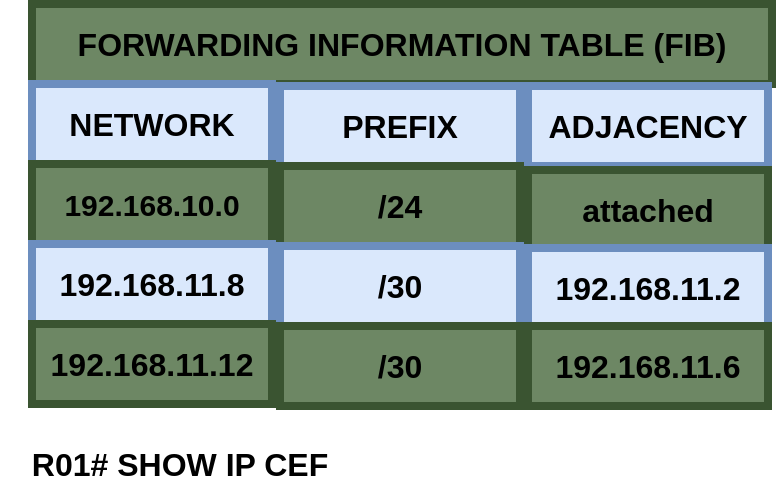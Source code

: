 <mxfile version="22.1.16" type="device">
  <diagram name="Página-1" id="00M8zRfkyxRggsTmf3tM">
    <mxGraphModel dx="1194" dy="716" grid="1" gridSize="10" guides="1" tooltips="1" connect="1" arrows="1" fold="1" page="1" pageScale="1" pageWidth="827" pageHeight="1169" math="0" shadow="0">
      <root>
        <mxCell id="0" />
        <mxCell id="1" parent="0" />
        <mxCell id="mPJ2v4zrO77l32GKz1xa-1" value="" style="rounded=0;whiteSpace=wrap;html=1;strokeWidth=4;fillColor=#6d8764;strokeColor=#3A5431;fontColor=#ffffff;" vertex="1" parent="1">
          <mxGeometry x="120" y="200" width="370" height="40" as="geometry" />
        </mxCell>
        <mxCell id="mPJ2v4zrO77l32GKz1xa-2" value="" style="rounded=0;whiteSpace=wrap;html=1;strokeWidth=4;fillColor=#dae8fc;strokeColor=#6c8ebf;" vertex="1" parent="1">
          <mxGeometry x="120" y="240" width="120" height="40" as="geometry" />
        </mxCell>
        <mxCell id="mPJ2v4zrO77l32GKz1xa-3" value="NETWORK" style="text;html=1;strokeColor=none;fillColor=none;align=center;verticalAlign=middle;whiteSpace=wrap;rounded=0;fontSize=16;fontStyle=1" vertex="1" parent="1">
          <mxGeometry x="130" y="245" width="100" height="30" as="geometry" />
        </mxCell>
        <mxCell id="mPJ2v4zrO77l32GKz1xa-4" value="FORWARDING INFORMATION TABLE (FIB)" style="text;html=1;strokeColor=none;fillColor=none;align=center;verticalAlign=middle;whiteSpace=wrap;rounded=0;fontSize=16;fontStyle=1" vertex="1" parent="1">
          <mxGeometry x="140" y="205" width="330" height="30" as="geometry" />
        </mxCell>
        <mxCell id="mPJ2v4zrO77l32GKz1xa-5" value="" style="rounded=0;whiteSpace=wrap;html=1;strokeWidth=4;fillColor=#6d8764;strokeColor=#3A5431;fontColor=#ffffff;" vertex="1" parent="1">
          <mxGeometry x="120" y="280" width="120" height="40" as="geometry" />
        </mxCell>
        <mxCell id="mPJ2v4zrO77l32GKz1xa-7" value="" style="rounded=0;whiteSpace=wrap;html=1;strokeWidth=4;fillColor=#dae8fc;strokeColor=#6c8ebf;" vertex="1" parent="1">
          <mxGeometry x="120" y="320" width="120" height="40" as="geometry" />
        </mxCell>
        <UserObject label="192.168.11.8" link="192.168.11.8" id="mPJ2v4zrO77l32GKz1xa-8">
          <mxCell style="text;html=1;strokeColor=none;fillColor=none;align=center;verticalAlign=middle;whiteSpace=wrap;rounded=0;fontSize=16;fontStyle=1" vertex="1" parent="1">
            <mxGeometry x="130" y="325" width="100" height="30" as="geometry" />
          </mxCell>
        </UserObject>
        <mxCell id="mPJ2v4zrO77l32GKz1xa-9" value="" style="rounded=0;whiteSpace=wrap;html=1;strokeWidth=4;fillColor=#6d8764;fontColor=#ffffff;strokeColor=#3A5431;" vertex="1" parent="1">
          <mxGeometry x="120" y="360" width="120" height="40" as="geometry" />
        </mxCell>
        <mxCell id="mPJ2v4zrO77l32GKz1xa-10" value="192.168.11.12" style="text;html=1;strokeColor=none;fillColor=#6d8764;align=center;verticalAlign=middle;whiteSpace=wrap;rounded=0;fontSize=16;fontStyle=1;fontColor=#000000;" vertex="1" parent="1">
          <mxGeometry x="130" y="365" width="100" height="30" as="geometry" />
        </mxCell>
        <mxCell id="mPJ2v4zrO77l32GKz1xa-11" value="" style="rounded=0;whiteSpace=wrap;html=1;strokeWidth=4;fillColor=#dae8fc;strokeColor=#6c8ebf;" vertex="1" parent="1">
          <mxGeometry x="244" y="241" width="120" height="40" as="geometry" />
        </mxCell>
        <mxCell id="mPJ2v4zrO77l32GKz1xa-12" value="PREFIX" style="text;html=1;strokeColor=none;fillColor=none;align=center;verticalAlign=middle;whiteSpace=wrap;rounded=0;fontSize=16;fontStyle=1" vertex="1" parent="1">
          <mxGeometry x="254" y="246" width="100" height="30" as="geometry" />
        </mxCell>
        <mxCell id="mPJ2v4zrO77l32GKz1xa-13" value="" style="rounded=0;whiteSpace=wrap;html=1;strokeWidth=4;fillColor=#dae8fc;strokeColor=#6c8ebf;" vertex="1" parent="1">
          <mxGeometry x="368" y="241" width="120" height="40" as="geometry" />
        </mxCell>
        <mxCell id="mPJ2v4zrO77l32GKz1xa-14" value="ADJACENCY" style="text;html=1;strokeColor=none;fillColor=none;align=center;verticalAlign=middle;whiteSpace=wrap;rounded=0;fontSize=16;fontStyle=1" vertex="1" parent="1">
          <mxGeometry x="378" y="246" width="100" height="30" as="geometry" />
        </mxCell>
        <mxCell id="mPJ2v4zrO77l32GKz1xa-19" value="" style="rounded=0;whiteSpace=wrap;html=1;strokeWidth=4;fillColor=#6d8764;fontColor=#ffffff;strokeColor=#3A5431;" vertex="1" parent="1">
          <mxGeometry x="244" y="281" width="120" height="40" as="geometry" />
        </mxCell>
        <UserObject label="/24" link="192.168.10.0" id="mPJ2v4zrO77l32GKz1xa-20">
          <mxCell style="text;html=1;strokeColor=none;fillColor=none;align=center;verticalAlign=middle;whiteSpace=wrap;rounded=0;fontSize=16;fontStyle=1" vertex="1" parent="1">
            <mxGeometry x="254" y="286" width="100" height="30" as="geometry" />
          </mxCell>
        </UserObject>
        <mxCell id="mPJ2v4zrO77l32GKz1xa-21" value="" style="rounded=0;whiteSpace=wrap;html=1;strokeWidth=4;fillColor=#dae8fc;strokeColor=#6c8ebf;" vertex="1" parent="1">
          <mxGeometry x="244" y="321" width="120" height="40" as="geometry" />
        </mxCell>
        <mxCell id="mPJ2v4zrO77l32GKz1xa-22" value="/30" style="text;html=1;strokeColor=none;fillColor=none;align=center;verticalAlign=middle;whiteSpace=wrap;rounded=0;fontSize=16;fontStyle=1" vertex="1" parent="1">
          <mxGeometry x="254" y="326" width="100" height="30" as="geometry" />
        </mxCell>
        <mxCell id="mPJ2v4zrO77l32GKz1xa-23" value="" style="rounded=0;whiteSpace=wrap;html=1;strokeWidth=4;fillColor=#6d8764;fontColor=#ffffff;strokeColor=#3A5431;" vertex="1" parent="1">
          <mxGeometry x="244" y="361" width="120" height="40" as="geometry" />
        </mxCell>
        <mxCell id="mPJ2v4zrO77l32GKz1xa-24" value="/30" style="text;html=1;strokeColor=none;fillColor=none;align=center;verticalAlign=middle;whiteSpace=wrap;rounded=0;fontSize=16;fontStyle=1;fontColor=#000000;" vertex="1" parent="1">
          <mxGeometry x="254" y="366" width="100" height="30" as="geometry" />
        </mxCell>
        <mxCell id="mPJ2v4zrO77l32GKz1xa-25" value="&lt;font color=&quot;#000000&quot; style=&quot;font-size: 16px;&quot;&gt;&lt;b style=&quot;font-size: 16px;&quot;&gt;attached&lt;/b&gt;&lt;/font&gt;" style="rounded=0;whiteSpace=wrap;html=1;strokeWidth=4;fillColor=#6d8764;fontColor=#ffffff;strokeColor=#3A5431;fontSize=16;" vertex="1" parent="1">
          <mxGeometry x="368" y="283" width="120" height="40" as="geometry" />
        </mxCell>
        <UserObject label="192.168.11.2" link="192.168.11.2" id="mPJ2v4zrO77l32GKz1xa-27">
          <mxCell style="rounded=0;whiteSpace=wrap;html=1;strokeWidth=4;fillColor=#dae8fc;strokeColor=#6c8ebf;fontSize=16;fontStyle=1" vertex="1" parent="1">
            <mxGeometry x="368" y="322" width="120" height="40" as="geometry" />
          </mxCell>
        </UserObject>
        <mxCell id="mPJ2v4zrO77l32GKz1xa-29" value="&lt;font style=&quot;font-size: 16px;&quot; color=&quot;#000000&quot;&gt;&lt;b&gt;192.168.11.6&lt;/b&gt;&lt;/font&gt;" style="rounded=0;whiteSpace=wrap;html=1;strokeWidth=4;fillColor=#6d8764;fontColor=#ffffff;strokeColor=#3A5431;" vertex="1" parent="1">
          <mxGeometry x="368" y="361" width="120" height="40" as="geometry" />
        </mxCell>
        <UserObject label="192.168.10.0" link="192.168.10.0" id="mPJ2v4zrO77l32GKz1xa-47">
          <mxCell style="text;html=1;strokeColor=none;fillColor=none;align=center;verticalAlign=middle;whiteSpace=wrap;rounded=0;fontStyle=1;fontSize=15;" vertex="1" parent="1">
            <mxGeometry x="150" y="285" width="60" height="30" as="geometry" />
          </mxCell>
        </UserObject>
        <mxCell id="mPJ2v4zrO77l32GKz1xa-48" value="R01# SHOW IP CEF" style="text;html=1;strokeColor=none;fillColor=none;align=center;verticalAlign=middle;whiteSpace=wrap;rounded=0;fontSize=16;fontStyle=1" vertex="1" parent="1">
          <mxGeometry x="104" y="415" width="180" height="30" as="geometry" />
        </mxCell>
      </root>
    </mxGraphModel>
  </diagram>
</mxfile>
